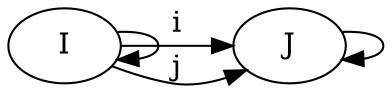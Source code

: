 digraph I2 {
  I; J;
  I -> I;
  J -> J;
  I -> J [label = "i"];
  I -> J [label = "j"];
  {rank=same; I; J}
}
